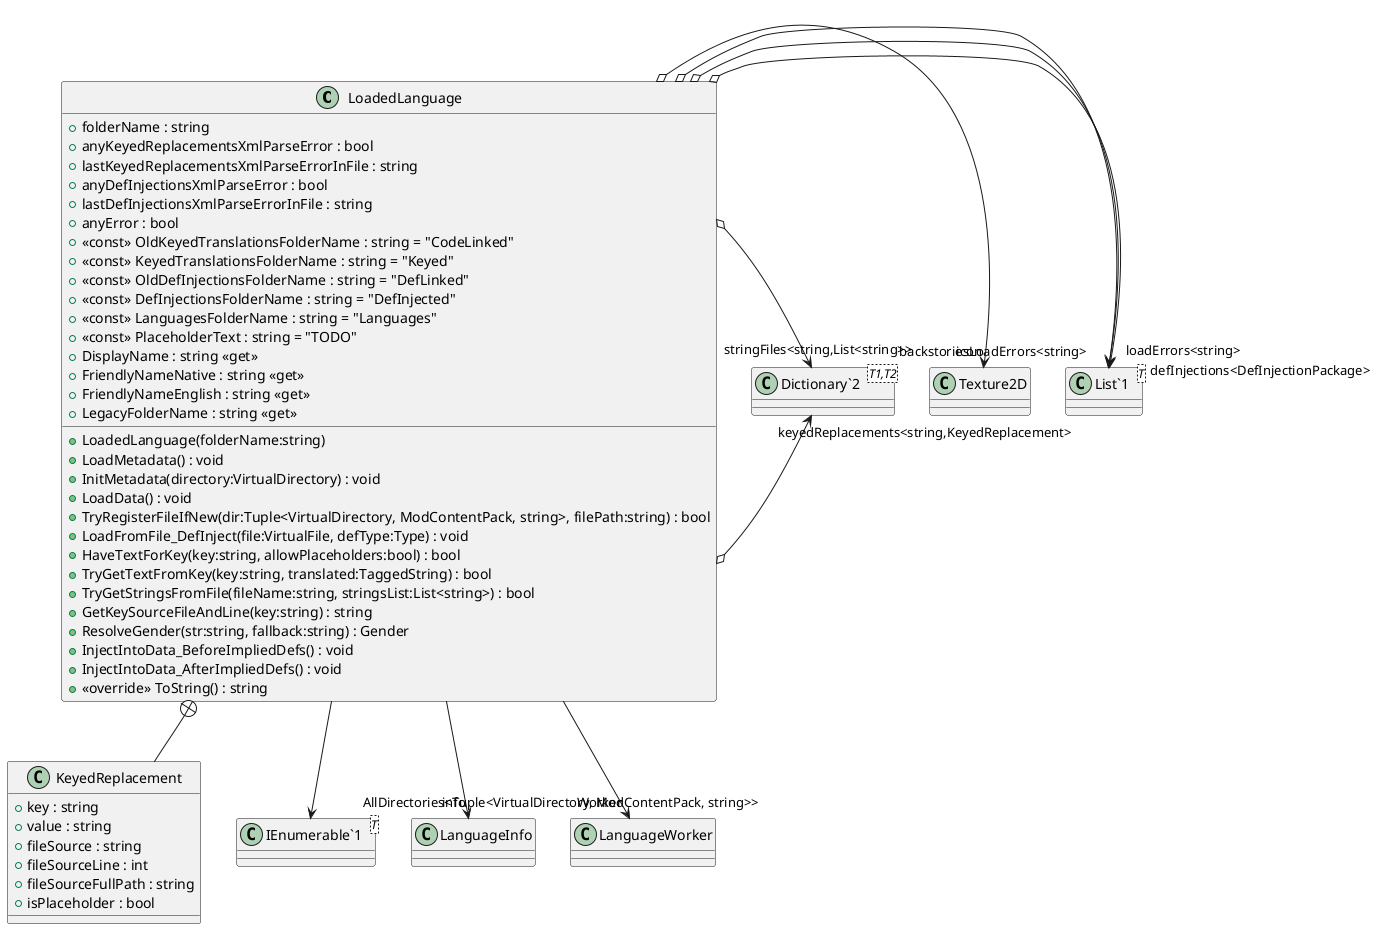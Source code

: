 @startuml
class LoadedLanguage {
    + folderName : string
    + anyKeyedReplacementsXmlParseError : bool
    + lastKeyedReplacementsXmlParseErrorInFile : string
    + anyDefInjectionsXmlParseError : bool
    + lastDefInjectionsXmlParseErrorInFile : string
    + anyError : bool
    + <<const>> OldKeyedTranslationsFolderName : string = "CodeLinked"
    + <<const>> KeyedTranslationsFolderName : string = "Keyed"
    + <<const>> OldDefInjectionsFolderName : string = "DefLinked"
    + <<const>> DefInjectionsFolderName : string = "DefInjected"
    + <<const>> LanguagesFolderName : string = "Languages"
    + <<const>> PlaceholderText : string = "TODO"
    + DisplayName : string <<get>>
    + FriendlyNameNative : string <<get>>
    + FriendlyNameEnglish : string <<get>>
    + LegacyFolderName : string <<get>>
    + LoadedLanguage(folderName:string)
    + LoadMetadata() : void
    + InitMetadata(directory:VirtualDirectory) : void
    + LoadData() : void
    + TryRegisterFileIfNew(dir:Tuple<VirtualDirectory, ModContentPack, string>, filePath:string) : bool
    + LoadFromFile_DefInject(file:VirtualFile, defType:Type) : void
    + HaveTextForKey(key:string, allowPlaceholders:bool) : bool
    + TryGetTextFromKey(key:string, translated:TaggedString) : bool
    + TryGetStringsFromFile(fileName:string, stringsList:List<string>) : bool
    + GetKeySourceFileAndLine(key:string) : string
    + ResolveGender(str:string, fallback:string) : Gender
    + InjectIntoData_BeforeImpliedDefs() : void
    + InjectIntoData_AfterImpliedDefs() : void
    + <<override>> ToString() : string
}
class KeyedReplacement {
    + key : string
    + value : string
    + fileSource : string
    + fileSourceLine : int
    + fileSourceFullPath : string
    + isPlaceholder : bool
}
class "List`1"<T> {
}
class "Dictionary`2"<T1,T2> {
}
class "IEnumerable`1"<T> {
}
LoadedLanguage --> "info" LanguageInfo
LoadedLanguage o-> "loadErrors<string>" "List`1"
LoadedLanguage o-> "backstoriesLoadErrors<string>" "List`1"
LoadedLanguage o-> "icon" Texture2D
LoadedLanguage o-> "keyedReplacements<string,KeyedReplacement>" "Dictionary`2"
LoadedLanguage o-> "defInjections<DefInjectionPackage>" "List`1"
LoadedLanguage o-> "stringFiles<string,List<string>>" "Dictionary`2"
LoadedLanguage --> "AllDirectories<Tuple<VirtualDirectory, ModContentPack, string>>" "IEnumerable`1"
LoadedLanguage --> "Worker" LanguageWorker
LoadedLanguage +-- KeyedReplacement
@enduml
